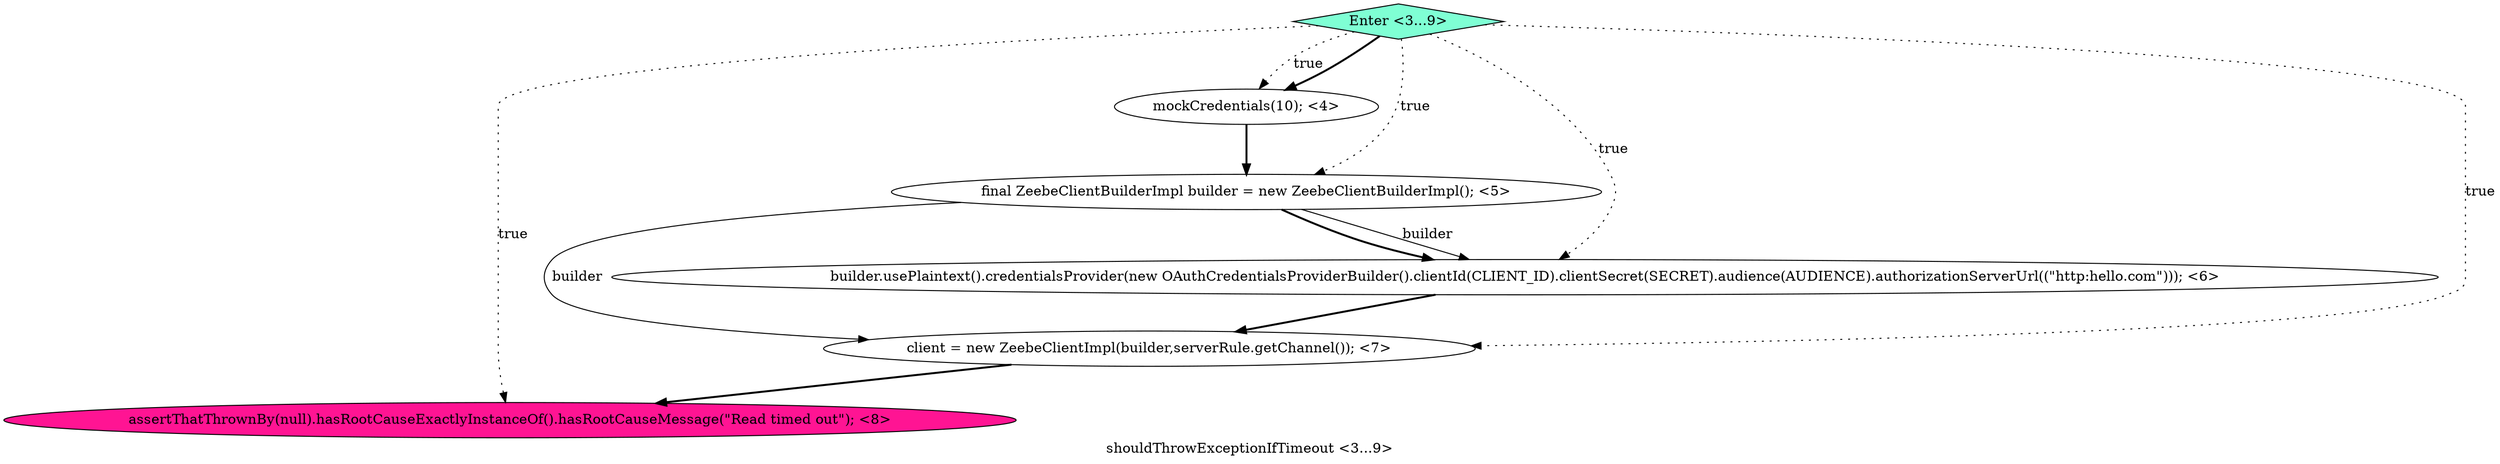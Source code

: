 digraph PDG {
label = "shouldThrowExceptionIfTimeout <3...9>";
0.0 [style = filled, label = "mockCredentials(10); <4>", fillcolor = white, shape = ellipse];
0.2 [style = filled, label = "builder.usePlaintext().credentialsProvider(new OAuthCredentialsProviderBuilder().clientId(CLIENT_ID).clientSecret(SECRET).audience(AUDIENCE).authorizationServerUrl((\"http:hello.com\"))); <6>", fillcolor = white, shape = ellipse];
0.4 [style = filled, label = "assertThatThrownBy(null).hasRootCauseExactlyInstanceOf().hasRootCauseMessage(\"Read timed out\"); <8>", fillcolor = deeppink, shape = ellipse];
0.1 [style = filled, label = "final ZeebeClientBuilderImpl builder = new ZeebeClientBuilderImpl(); <5>", fillcolor = white, shape = ellipse];
0.5 [style = filled, label = "Enter <3...9>", fillcolor = aquamarine, shape = diamond];
0.3 [style = filled, label = "client = new ZeebeClientImpl(builder,serverRule.getChannel()); <7>", fillcolor = white, shape = ellipse];
0.0 -> 0.1 [style = bold, label=""];
0.1 -> 0.2 [style = solid, label="builder"];
0.1 -> 0.2 [style = bold, label=""];
0.1 -> 0.3 [style = solid, label="builder"];
0.2 -> 0.3 [style = bold, label=""];
0.3 -> 0.4 [style = bold, label=""];
0.5 -> 0.0 [style = dotted, label="true"];
0.5 -> 0.0 [style = bold, label=""];
0.5 -> 0.1 [style = dotted, label="true"];
0.5 -> 0.2 [style = dotted, label="true"];
0.5 -> 0.3 [style = dotted, label="true"];
0.5 -> 0.4 [style = dotted, label="true"];
}

